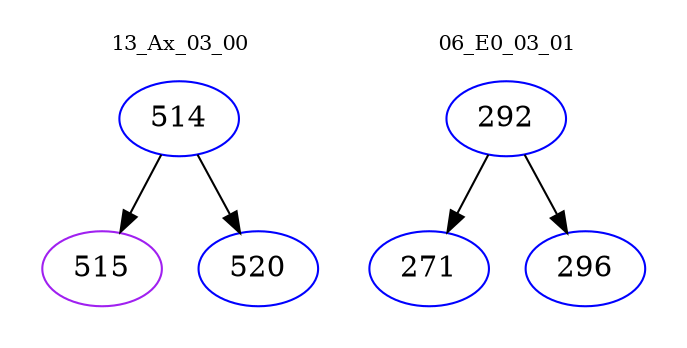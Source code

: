 digraph{
subgraph cluster_0 {
color = white
label = "13_Ax_03_00";
fontsize=10;
T0_514 [label="514", color="blue"]
T0_514 -> T0_515 [color="black"]
T0_515 [label="515", color="purple"]
T0_514 -> T0_520 [color="black"]
T0_520 [label="520", color="blue"]
}
subgraph cluster_1 {
color = white
label = "06_E0_03_01";
fontsize=10;
T1_292 [label="292", color="blue"]
T1_292 -> T1_271 [color="black"]
T1_271 [label="271", color="blue"]
T1_292 -> T1_296 [color="black"]
T1_296 [label="296", color="blue"]
}
}
